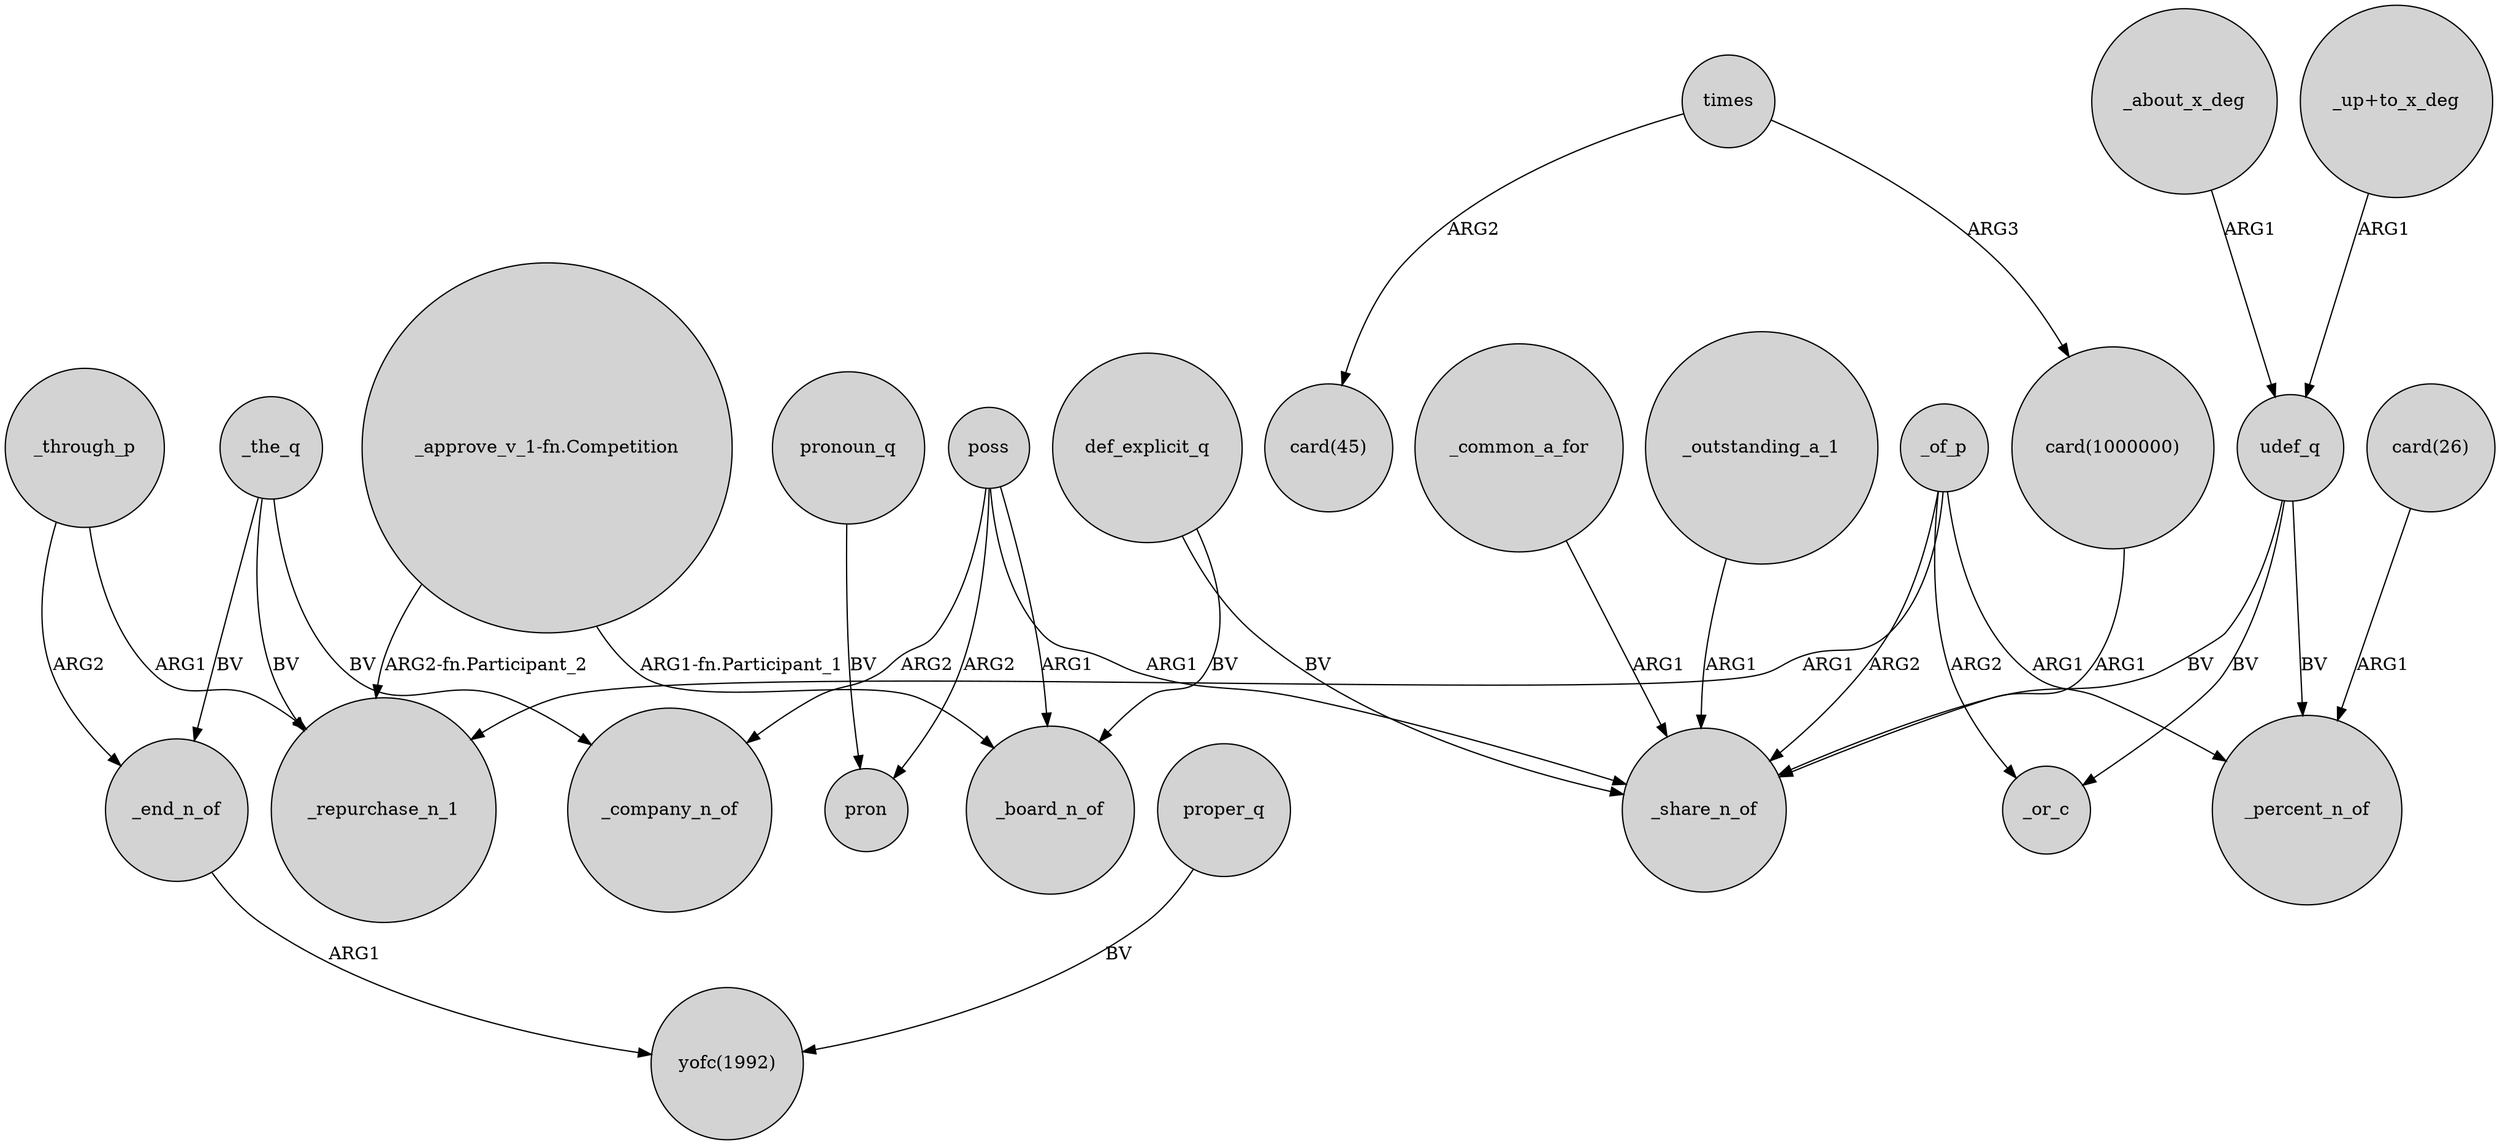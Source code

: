 digraph {
	node [shape=circle style=filled]
	_of_p -> _repurchase_n_1 [label=ARG1]
	def_explicit_q -> _board_n_of [label=BV]
	"card(26)" -> _percent_n_of [label=ARG1]
	_end_n_of -> "yofc(1992)" [label=ARG1]
	def_explicit_q -> _share_n_of [label=BV]
	times -> "card(1000000)" [label=ARG3]
	_common_a_for -> _share_n_of [label=ARG1]
	_through_p -> _end_n_of [label=ARG2]
	_of_p -> _percent_n_of [label=ARG1]
	_the_q -> _repurchase_n_1 [label=BV]
	"_approve_v_1-fn.Competition" -> _board_n_of [label="ARG1-fn.Participant_1"]
	udef_q -> _or_c [label=BV]
	_about_x_deg -> udef_q [label=ARG1]
	_outstanding_a_1 -> _share_n_of [label=ARG1]
	pronoun_q -> pron [label=BV]
	poss -> pron [label=ARG2]
	poss -> _company_n_of [label=ARG2]
	"_approve_v_1-fn.Competition" -> _repurchase_n_1 [label="ARG2-fn.Participant_2"]
	_through_p -> _repurchase_n_1 [label=ARG1]
	udef_q -> _percent_n_of [label=BV]
	poss -> _share_n_of [label=ARG1]
	poss -> _board_n_of [label=ARG1]
	udef_q -> _share_n_of [label=BV]
	proper_q -> "yofc(1992)" [label=BV]
	"card(1000000)" -> _share_n_of [label=ARG1]
	"_up+to_x_deg" -> udef_q [label=ARG1]
	_of_p -> _or_c [label=ARG2]
	times -> "card(45)" [label=ARG2]
	_the_q -> _company_n_of [label=BV]
	_of_p -> _share_n_of [label=ARG2]
	_the_q -> _end_n_of [label=BV]
}

